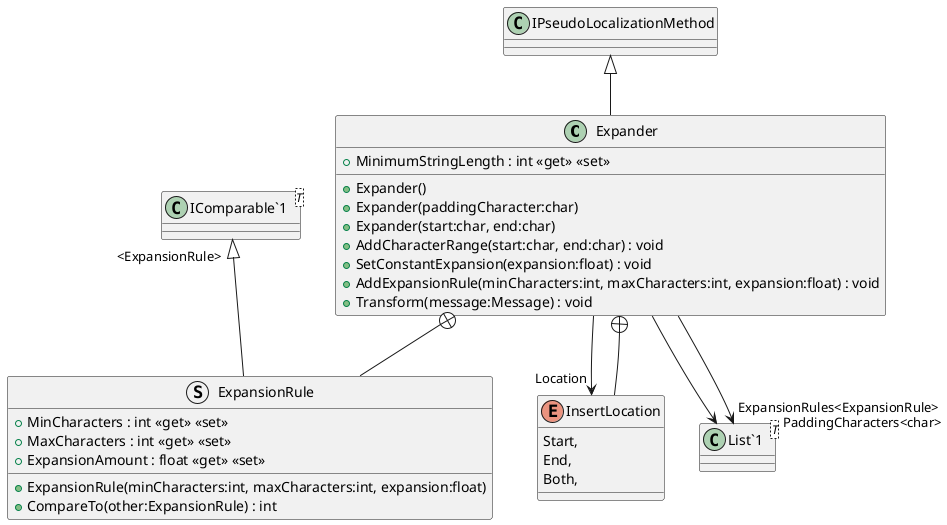 @startuml
class Expander {
    + MinimumStringLength : int <<get>> <<set>>
    + Expander()
    + Expander(paddingCharacter:char)
    + Expander(start:char, end:char)
    + AddCharacterRange(start:char, end:char) : void
    + SetConstantExpansion(expansion:float) : void
    + AddExpansionRule(minCharacters:int, maxCharacters:int, expansion:float) : void
    + Transform(message:Message) : void
}
enum InsertLocation {
    Start,
    End,
    Both,
}
struct ExpansionRule {
    + MinCharacters : int <<get>> <<set>>
    + MaxCharacters : int <<get>> <<set>>
    + ExpansionAmount : float <<get>> <<set>>
    + ExpansionRule(minCharacters:int, maxCharacters:int, expansion:float)
    + CompareTo(other:ExpansionRule) : int
}
class "List`1"<T> {
}
class "IComparable`1"<T> {
}
IPseudoLocalizationMethod <|-- Expander
Expander --> "ExpansionRules<ExpansionRule>" "List`1"
Expander --> "Location" InsertLocation
Expander --> "PaddingCharacters<char>" "List`1"
Expander +-- InsertLocation
Expander +-- ExpansionRule
"IComparable`1" "<ExpansionRule>" <|-- ExpansionRule
@enduml
